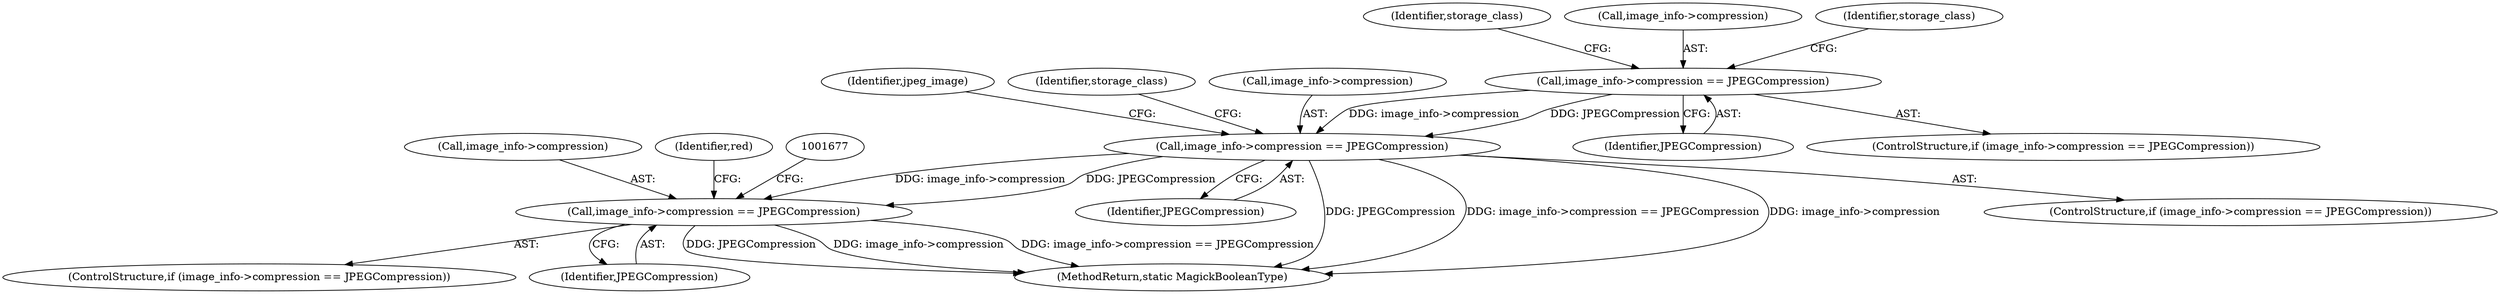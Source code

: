 digraph "0_ImageMagick_859084b4fd966ac007965c3d85caabccd8aee9b4@pointer" {
"1000386" [label="(Call,image_info->compression == JPEGCompression)"];
"1000855" [label="(Call,image_info->compression == JPEGCompression)"];
"1001670" [label="(Call,image_info->compression == JPEGCompression)"];
"1000866" [label="(Identifier,jpeg_image)"];
"1000390" [label="(Identifier,JPEGCompression)"];
"1000859" [label="(Identifier,JPEGCompression)"];
"1001671" [label="(Call,image_info->compression)"];
"1001217" [label="(Identifier,storage_class)"];
"1000385" [label="(ControlStructure,if (image_info->compression == JPEGCompression))"];
"1000386" [label="(Call,image_info->compression == JPEGCompression)"];
"1000396" [label="(Identifier,storage_class)"];
"1001669" [label="(ControlStructure,if (image_info->compression == JPEGCompression))"];
"1001674" [label="(Identifier,JPEGCompression)"];
"1001970" [label="(MethodReturn,static MagickBooleanType)"];
"1000387" [label="(Call,image_info->compression)"];
"1000856" [label="(Call,image_info->compression)"];
"1001713" [label="(Identifier,red)"];
"1000855" [label="(Call,image_info->compression == JPEGCompression)"];
"1000854" [label="(ControlStructure,if (image_info->compression == JPEGCompression))"];
"1000392" [label="(Identifier,storage_class)"];
"1001670" [label="(Call,image_info->compression == JPEGCompression)"];
"1000386" -> "1000385"  [label="AST: "];
"1000386" -> "1000390"  [label="CFG: "];
"1000387" -> "1000386"  [label="AST: "];
"1000390" -> "1000386"  [label="AST: "];
"1000392" -> "1000386"  [label="CFG: "];
"1000396" -> "1000386"  [label="CFG: "];
"1000386" -> "1000855"  [label="DDG: image_info->compression"];
"1000386" -> "1000855"  [label="DDG: JPEGCompression"];
"1000855" -> "1000854"  [label="AST: "];
"1000855" -> "1000859"  [label="CFG: "];
"1000856" -> "1000855"  [label="AST: "];
"1000859" -> "1000855"  [label="AST: "];
"1000866" -> "1000855"  [label="CFG: "];
"1001217" -> "1000855"  [label="CFG: "];
"1000855" -> "1001970"  [label="DDG: JPEGCompression"];
"1000855" -> "1001970"  [label="DDG: image_info->compression == JPEGCompression"];
"1000855" -> "1001970"  [label="DDG: image_info->compression"];
"1000855" -> "1001670"  [label="DDG: image_info->compression"];
"1000855" -> "1001670"  [label="DDG: JPEGCompression"];
"1001670" -> "1001669"  [label="AST: "];
"1001670" -> "1001674"  [label="CFG: "];
"1001671" -> "1001670"  [label="AST: "];
"1001674" -> "1001670"  [label="AST: "];
"1001677" -> "1001670"  [label="CFG: "];
"1001713" -> "1001670"  [label="CFG: "];
"1001670" -> "1001970"  [label="DDG: JPEGCompression"];
"1001670" -> "1001970"  [label="DDG: image_info->compression"];
"1001670" -> "1001970"  [label="DDG: image_info->compression == JPEGCompression"];
}
